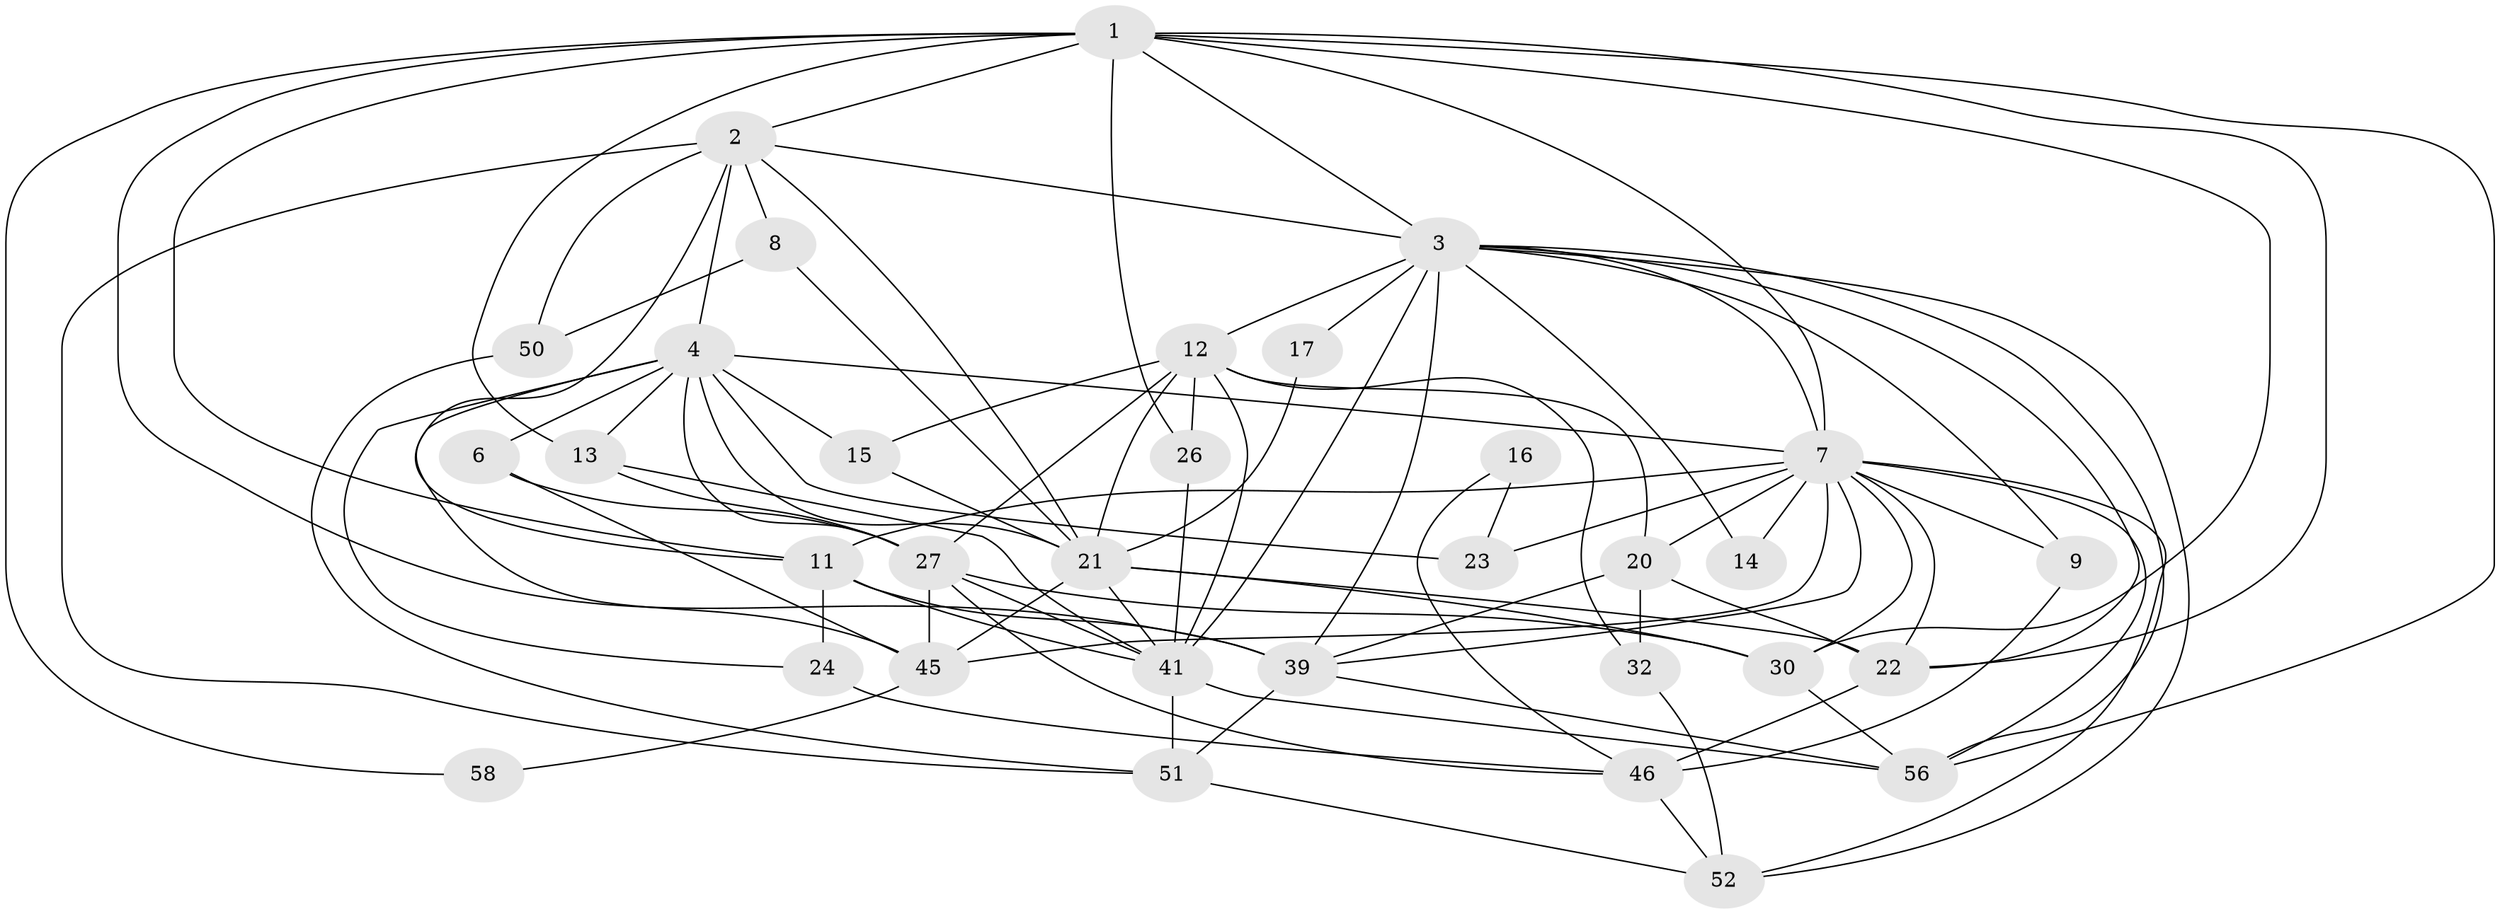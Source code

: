 // original degree distribution, {5: 0.2289156626506024, 4: 0.30120481927710846, 3: 0.27710843373493976, 8: 0.024096385542168676, 6: 0.04819277108433735, 2: 0.10843373493975904, 10: 0.012048192771084338}
// Generated by graph-tools (version 1.1) at 2025/19/03/04/25 18:19:00]
// undirected, 33 vertices, 93 edges
graph export_dot {
graph [start="1"]
  node [color=gray90,style=filled];
  1 [super="+5+37"];
  2 [super="+62+73"];
  3 [super="+38+19"];
  4 [super="+70"];
  6;
  7 [super="+77+42+82+10"];
  8;
  9 [super="+18"];
  11 [super="+76+40+29"];
  12 [super="+80+43+71"];
  13 [super="+47"];
  14;
  15;
  16;
  17;
  20 [super="+65"];
  21 [super="+25+60+33"];
  22 [super="+78"];
  23;
  24 [super="+34"];
  26;
  27 [super="+66+36+28"];
  30 [super="+61"];
  32 [super="+64"];
  39 [super="+57"];
  41 [super="+54+67"];
  45 [super="+68"];
  46 [super="+48"];
  50;
  51 [super="+72+63"];
  52;
  56 [super="+59"];
  58;
  1 -- 30;
  1 -- 3;
  1 -- 2 [weight=2];
  1 -- 26 [weight=2];
  1 -- 13;
  1 -- 22;
  1 -- 58;
  1 -- 11;
  1 -- 7;
  1 -- 39;
  1 -- 56;
  2 -- 50 [weight=2];
  2 -- 3;
  2 -- 8;
  2 -- 21;
  2 -- 11;
  2 -- 4;
  2 -- 51;
  3 -- 52;
  3 -- 14 [weight=2];
  3 -- 17;
  3 -- 7 [weight=2];
  3 -- 41 [weight=3];
  3 -- 39;
  3 -- 12 [weight=2];
  3 -- 22;
  3 -- 9;
  3 -- 56;
  4 -- 45;
  4 -- 6;
  4 -- 13;
  4 -- 15;
  4 -- 23;
  4 -- 24;
  4 -- 27;
  4 -- 21;
  4 -- 7;
  6 -- 45;
  6 -- 27;
  7 -- 52;
  7 -- 20 [weight=2];
  7 -- 22;
  7 -- 9 [weight=2];
  7 -- 30;
  7 -- 45 [weight=2];
  7 -- 14;
  7 -- 39;
  7 -- 11;
  7 -- 23;
  7 -- 56;
  8 -- 50;
  8 -- 21;
  9 -- 46 [weight=2];
  11 -- 41 [weight=2];
  11 -- 39 [weight=2];
  11 -- 24;
  12 -- 32;
  12 -- 26;
  12 -- 41;
  12 -- 15;
  12 -- 21;
  12 -- 27 [weight=2];
  12 -- 20;
  13 -- 41;
  13 -- 27 [weight=2];
  15 -- 21;
  16 -- 46;
  16 -- 23;
  17 -- 21;
  20 -- 22 [weight=2];
  20 -- 32;
  20 -- 39;
  21 -- 22;
  21 -- 41;
  21 -- 30;
  21 -- 45;
  22 -- 46;
  24 -- 46;
  26 -- 41;
  27 -- 45 [weight=2];
  27 -- 41;
  27 -- 30;
  27 -- 46;
  30 -- 56;
  32 -- 52;
  39 -- 56;
  39 -- 51;
  41 -- 56;
  41 -- 51;
  45 -- 58;
  46 -- 52;
  50 -- 51;
  51 -- 52;
}
